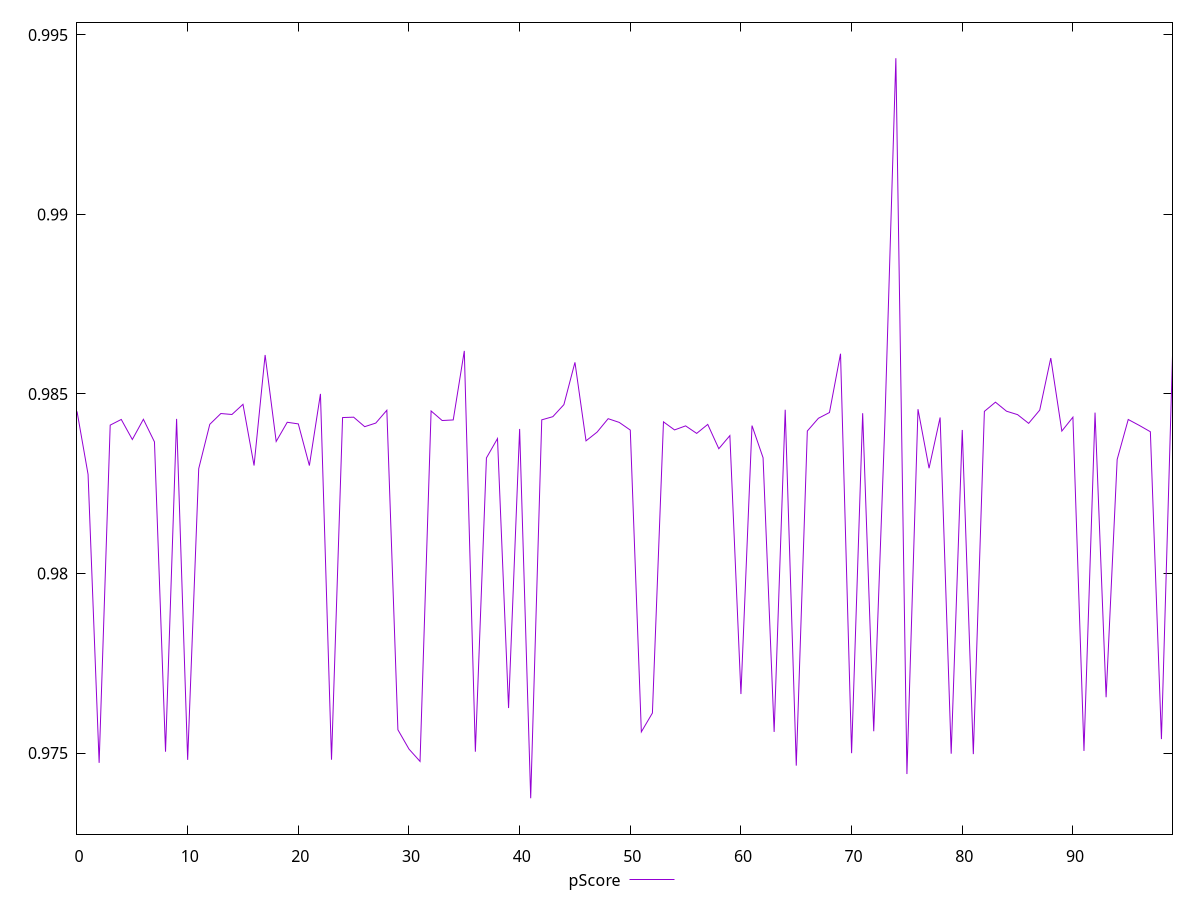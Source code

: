 reset

$pScore <<EOF
0 0.9845165380404481
1 0.9827601747692336
2 0.9747250482725793
3 0.9841325639396303
4 0.9842904509560774
5 0.9837318633837508
6 0.9842950715612309
7 0.9836658905626878
8 0.9750354622143942
9 0.9843070529666149
10 0.9748096472757861
11 0.9829200958464124
12 0.9841548389566439
13 0.9844555294213415
14 0.9844285920873443
15 0.9847116961050968
16 0.9830067438727035
17 0.9860851326754616
18 0.9836779333433603
19 0.9842120184722454
20 0.9841665273187834
21 0.9830062854361382
22 0.9850028454122921
23 0.9748125303956539
24 0.9843433059478338
25 0.9843536681569609
26 0.9840893512050128
27 0.9841894325083905
28 0.9845465421882702
29 0.9756467185119138
30 0.9751099886197641
31 0.9747658800325526
32 0.9845266260323162
33 0.984260585487581
34 0.9842769659321373
35 0.9862001784153194
36 0.9750365706653369
37 0.9832184356069682
38 0.9837582046297286
39 0.9762518774573042
40 0.9840265064826441
41 0.9737405976315334
42 0.9842796427192658
43 0.9843677309961437
44 0.9847029993780319
45 0.9858808362865963
46 0.9836944264869887
47 0.9839378026789198
48 0.9843117396237817
49 0.9842083748323986
50 0.9839950640207045
51 0.9755886436368679
52 0.9761138765960153
53 0.9842233640813244
54 0.9839989350801343
55 0.9841113178880833
56 0.9839021944942826
57 0.9841525145520618
58 0.9834755939581554
59 0.9838406129321207
60 0.9766419517571905
61 0.9841191255535663
62 0.9832235619033363
63 0.9755871613373401
64 0.9845599013249167
65 0.9746480216709834
66 0.9839684594346438
67 0.9843230530472222
68 0.9844834335859567
69 0.9861211112592839
70 0.9749953303022041
71 0.9844645990594356
72 0.9756052569250535
73 0.9841255832577032
74 0.9943522027146616
75 0.9744146963728866
76 0.9845758428365006
77 0.982931906705725
78 0.9843453337094711
79 0.9749805850660234
80 0.9839978969957266
81 0.9749685309430354
82 0.9845152767218055
83 0.9847714572345272
84 0.9845201094800945
85 0.9844244994875152
86 0.9841817185294496
87 0.9845500286974413
88 0.9860003630447103
89 0.9839670676222575
90 0.9843536335086409
91 0.9750574193330737
92 0.984479988375556
93 0.9765528874816931
94 0.9831762392158343
95 0.9842895128238719
96 0.9841242358647075
97 0.9839483140839708
98 0.9753868498514954
99 0.9860627149639294
EOF

set key outside below
set xrange [0:99]
set yrange [0.9727405976315334:0.9953522027146616]
set trange [0.9727405976315334:0.9953522027146616]
set terminal svg size 640, 500 enhanced background rgb 'white'
set output "reports/report_00031_2021-02-24T23-18-18.084Z/first-contentful-paint/samples/card/pScore/values.svg"

plot $pScore title "pScore" with line

reset
